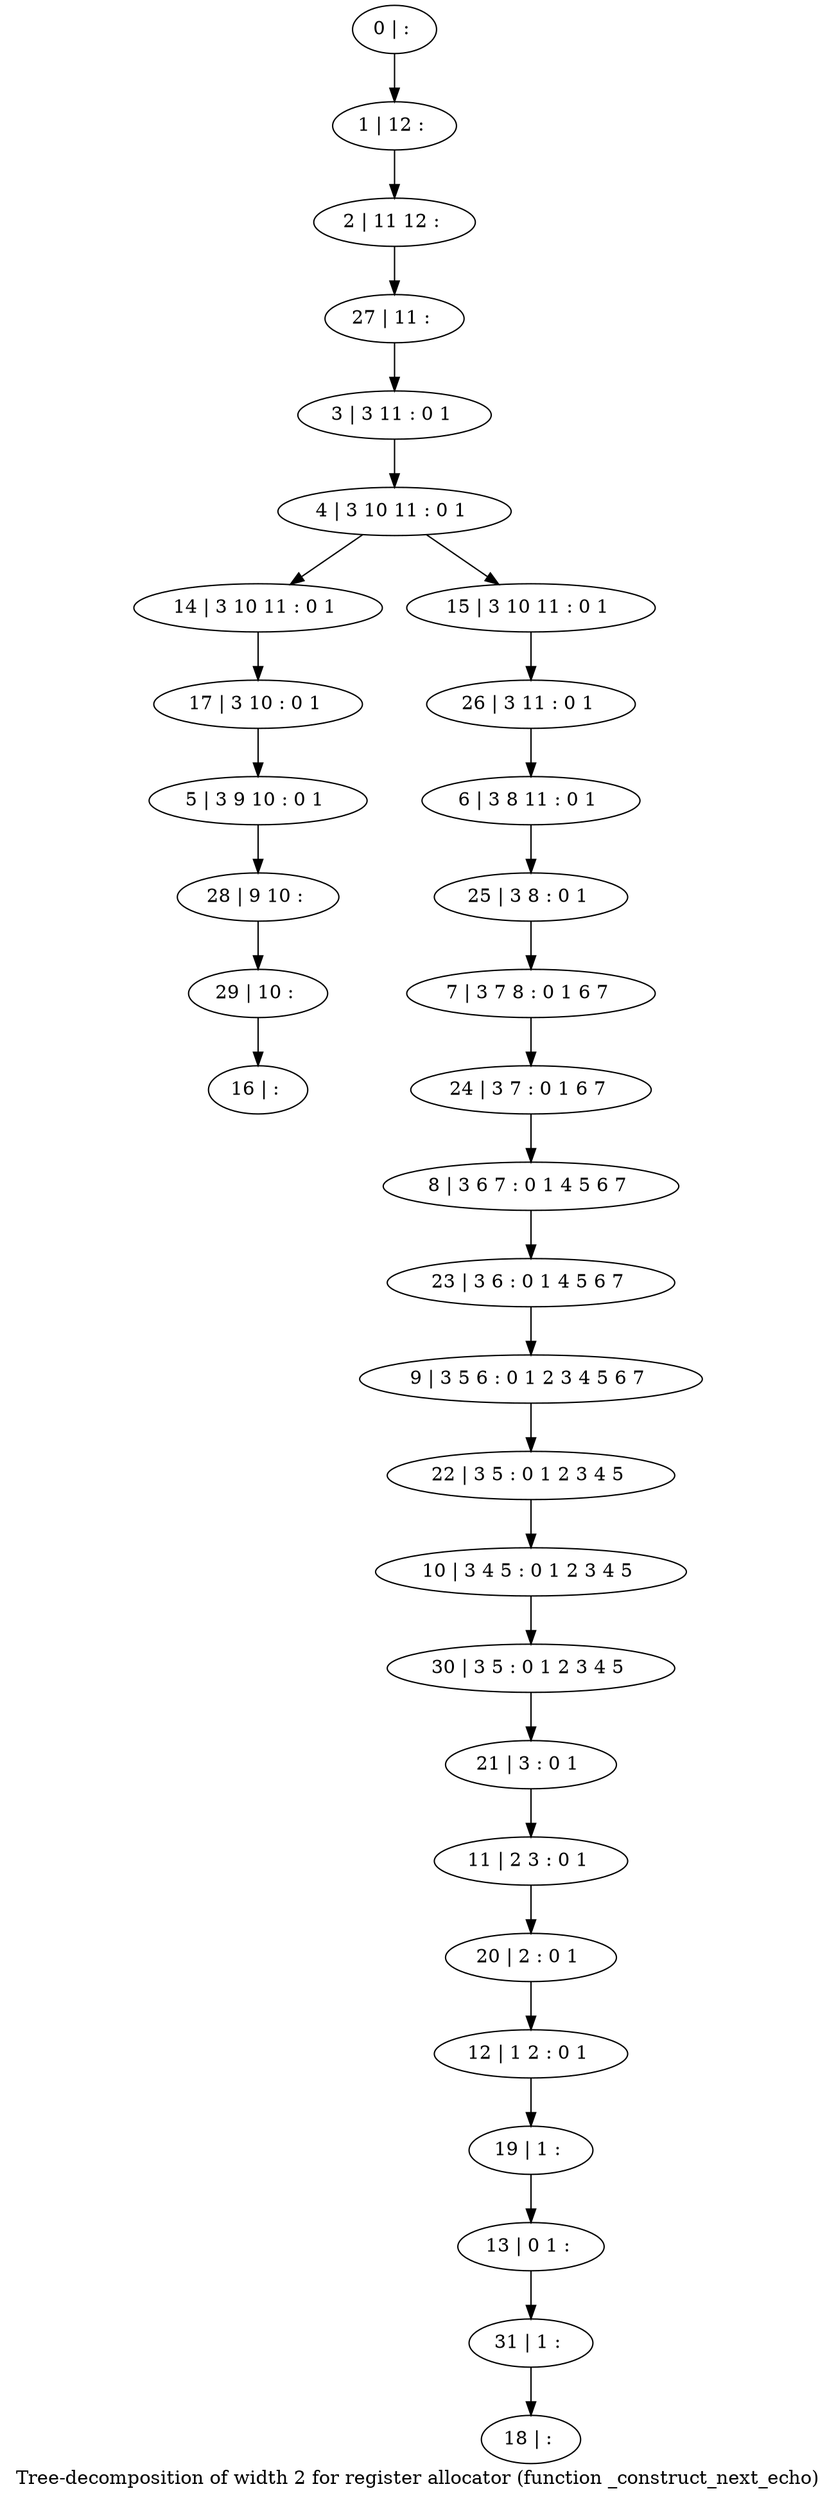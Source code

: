 digraph G {
graph [label="Tree-decomposition of width 2 for register allocator (function _construct_next_echo)"]
0[label="0 | : "];
1[label="1 | 12 : "];
2[label="2 | 11 12 : "];
3[label="3 | 3 11 : 0 1 "];
4[label="4 | 3 10 11 : 0 1 "];
5[label="5 | 3 9 10 : 0 1 "];
6[label="6 | 3 8 11 : 0 1 "];
7[label="7 | 3 7 8 : 0 1 6 7 "];
8[label="8 | 3 6 7 : 0 1 4 5 6 7 "];
9[label="9 | 3 5 6 : 0 1 2 3 4 5 6 7 "];
10[label="10 | 3 4 5 : 0 1 2 3 4 5 "];
11[label="11 | 2 3 : 0 1 "];
12[label="12 | 1 2 : 0 1 "];
13[label="13 | 0 1 : "];
14[label="14 | 3 10 11 : 0 1 "];
15[label="15 | 3 10 11 : 0 1 "];
16[label="16 | : "];
17[label="17 | 3 10 : 0 1 "];
18[label="18 | : "];
19[label="19 | 1 : "];
20[label="20 | 2 : 0 1 "];
21[label="21 | 3 : 0 1 "];
22[label="22 | 3 5 : 0 1 2 3 4 5 "];
23[label="23 | 3 6 : 0 1 4 5 6 7 "];
24[label="24 | 3 7 : 0 1 6 7 "];
25[label="25 | 3 8 : 0 1 "];
26[label="26 | 3 11 : 0 1 "];
27[label="27 | 11 : "];
28[label="28 | 9 10 : "];
29[label="29 | 10 : "];
30[label="30 | 3 5 : 0 1 2 3 4 5 "];
31[label="31 | 1 : "];
0->1 ;
1->2 ;
3->4 ;
4->14 ;
4->15 ;
17->5 ;
14->17 ;
19->13 ;
12->19 ;
20->12 ;
11->20 ;
21->11 ;
22->10 ;
9->22 ;
23->9 ;
8->23 ;
24->8 ;
7->24 ;
25->7 ;
6->25 ;
26->6 ;
15->26 ;
27->3 ;
2->27 ;
5->28 ;
29->16 ;
28->29 ;
30->21 ;
10->30 ;
31->18 ;
13->31 ;
}
